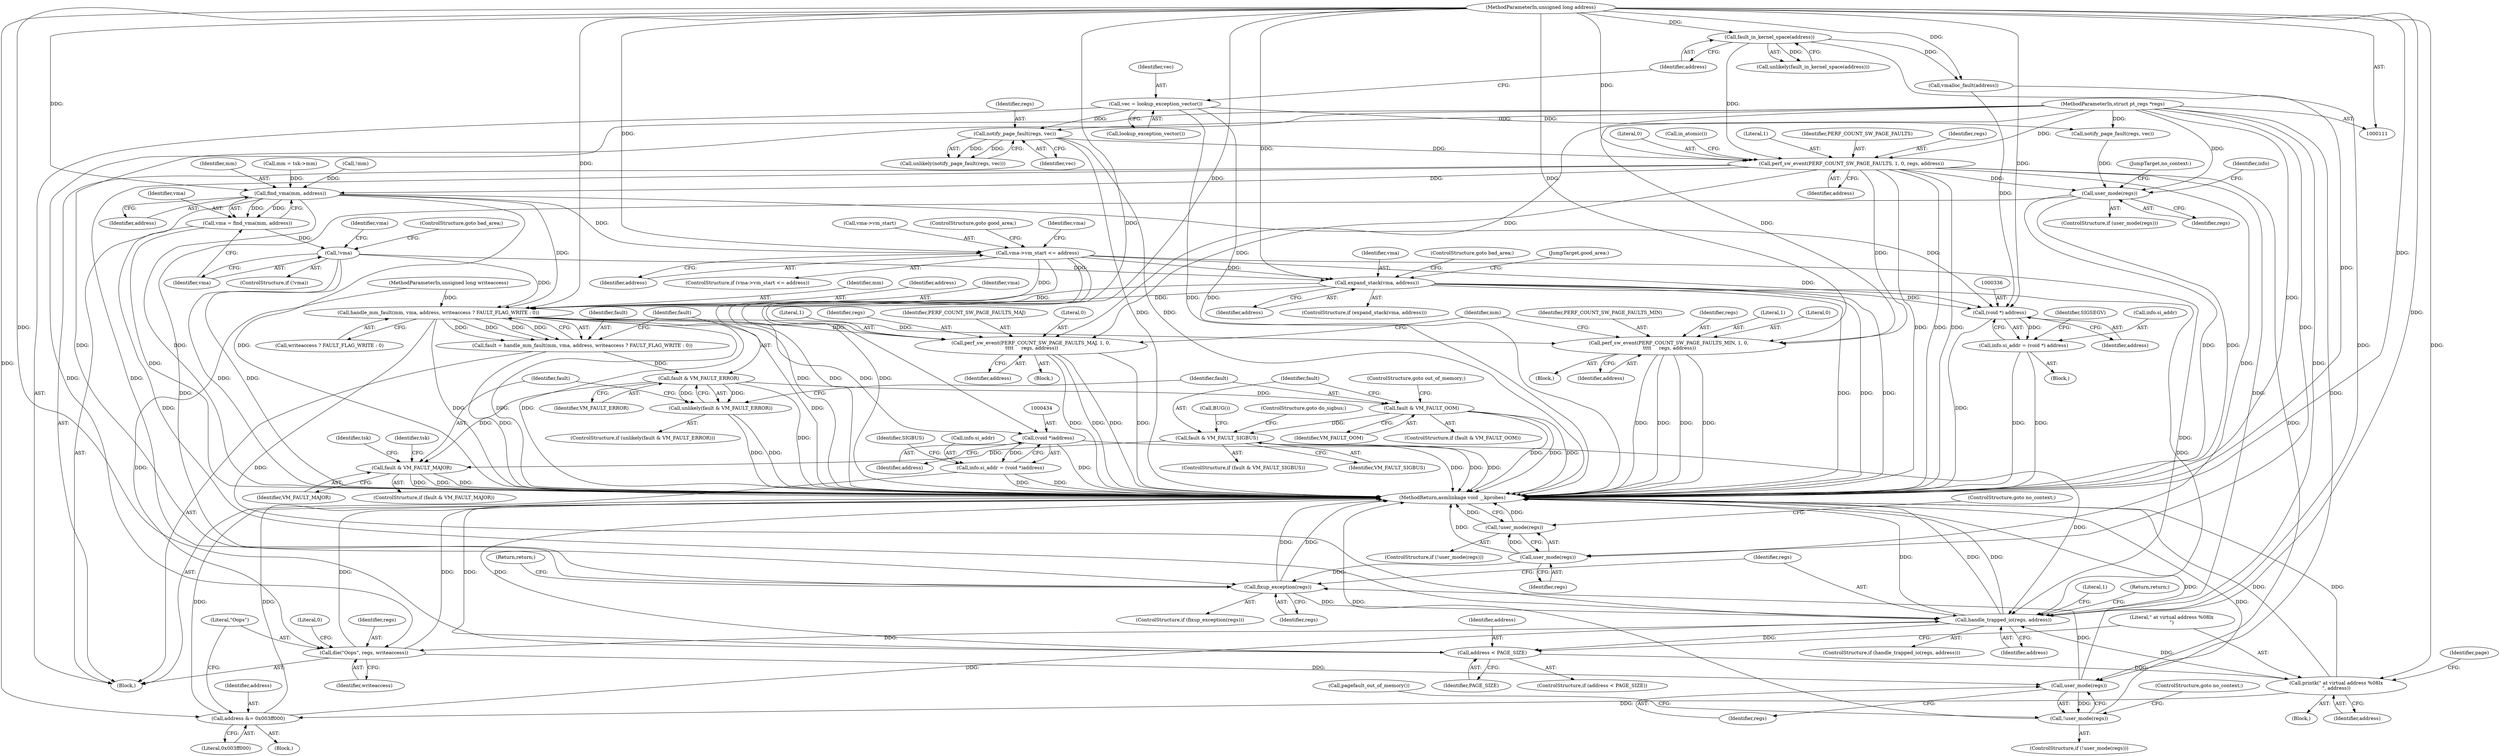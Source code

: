 digraph "1_linux_a8b0ca17b80e92faab46ee7179ba9e99ccb61233_29@del" {
"1000169" [label="(Call,perf_sw_event(PERF_COUNT_SW_PAGE_FAULTS, 1, 0, regs, address))"];
"1000156" [label="(Call,notify_page_fault(regs, vec))"];
"1000112" [label="(MethodParameterIn,struct pt_regs *regs)"];
"1000134" [label="(Call,vec = lookup_exception_vector())"];
"1000139" [label="(Call,fault_in_kernel_space(address))"];
"1000114" [label="(MethodParameterIn,unsigned long address)"];
"1000188" [label="(Call,find_vma(mm, address))"];
"1000186" [label="(Call,vma = find_vma(mm, address))"];
"1000192" [label="(Call,!vma)"];
"1000211" [label="(Call,expand_stack(vma, address))"];
"1000246" [label="(Call,handle_mm_fault(mm, vma, address, writeaccess ? FAULT_FLAG_WRITE : 0))"];
"1000244" [label="(Call,fault = handle_mm_fault(mm, vma, address, writeaccess ? FAULT_FLAG_WRITE : 0))"];
"1000256" [label="(Call,fault & VM_FAULT_ERROR)"];
"1000255" [label="(Call,unlikely(fault & VM_FAULT_ERROR))"];
"1000261" [label="(Call,fault & VM_FAULT_OOM)"];
"1000267" [label="(Call,fault & VM_FAULT_SIGBUS)"];
"1000273" [label="(Call,fault & VM_FAULT_MAJOR)"];
"1000281" [label="(Call,perf_sw_event(PERF_COUNT_SW_PAGE_FAULTS_MAJ, 1, 0,\n \t\t\t\t     regs, address))"];
"1000293" [label="(Call,perf_sw_event(PERF_COUNT_SW_PAGE_FAULTS_MIN, 1, 0,\n \t\t\t\t     regs, address))"];
"1000350" [label="(Call,handle_trapped_io(regs, address))"];
"1000361" [label="(Call,address < PAGE_SIZE)"];
"1000365" [label="(Call,printk(\" at virtual address %08lx\n\", address))"];
"1000384" [label="(Call,address &= 0x003ff000)"];
"1000387" [label="(Call,die(\"Oops\", regs, writeaccess))"];
"1000403" [label="(Call,user_mode(regs))"];
"1000346" [label="(Call,fixup_exception(regs))"];
"1000402" [label="(Call,!user_mode(regs))"];
"1000433" [label="(Call,(void *)address)"];
"1000429" [label="(Call,info.si_addr = (void *)address)"];
"1000335" [label="(Call,(void *) address)"];
"1000331" [label="(Call,info.si_addr = (void *) address)"];
"1000196" [label="(Call,vma->vm_start <= address)"];
"1000313" [label="(Call,user_mode(regs))"];
"1000443" [label="(Call,user_mode(regs))"];
"1000442" [label="(Call,!user_mode(regs))"];
"1000296" [label="(Literal,0)"];
"1000197" [label="(Call,vma->vm_start)"];
"1000288" [label="(Block,)"];
"1000365" [label="(Call,printk(\" at virtual address %08lx\n\", address))"];
"1000200" [label="(Identifier,address)"];
"1000275" [label="(Identifier,VM_FAULT_MAJOR)"];
"1000171" [label="(Literal,1)"];
"1000256" [label="(Call,fault & VM_FAULT_ERROR)"];
"1000247" [label="(Identifier,mm)"];
"1000135" [label="(Identifier,vec)"];
"1000313" [label="(Call,user_mode(regs))"];
"1000213" [label="(Identifier,address)"];
"1000443" [label="(Call,user_mode(regs))"];
"1000298" [label="(Identifier,address)"];
"1000437" [label="(Identifier,SIGBUS)"];
"1000139" [label="(Call,fault_in_kernel_space(address))"];
"1000281" [label="(Call,perf_sw_event(PERF_COUNT_SW_PAGE_FAULTS_MAJ, 1, 0,\n \t\t\t\t     regs, address))"];
"1000380" [label="(Block,)"];
"1000262" [label="(Identifier,fault)"];
"1000140" [label="(Identifier,address)"];
"1000245" [label="(Identifier,fault)"];
"1000348" [label="(Return,return;)"];
"1000266" [label="(ControlStructure,if (fault & VM_FAULT_SIGBUS))"];
"1000201" [label="(ControlStructure,goto good_area;)"];
"1000149" [label="(Call,notify_page_fault(regs, vec))"];
"1000291" [label="(Identifier,tsk)"];
"1000351" [label="(Identifier,regs)"];
"1000187" [label="(Identifier,vma)"];
"1000355" [label="(Literal,1)"];
"1000255" [label="(Call,unlikely(fault & VM_FAULT_ERROR))"];
"1000302" [label="(Identifier,mm)"];
"1000363" [label="(Identifier,PAGE_SIZE)"];
"1000405" [label="(ControlStructure,goto no_context;)"];
"1000387" [label="(Call,die(\"Oops\", regs, writeaccess))"];
"1000401" [label="(ControlStructure,if (!user_mode(regs)))"];
"1000293" [label="(Call,perf_sw_event(PERF_COUNT_SW_PAGE_FAULTS_MIN, 1, 0,\n \t\t\t\t     regs, address))"];
"1000272" [label="(ControlStructure,if (fault & VM_FAULT_MAJOR))"];
"1000315" [label="(Block,)"];
"1000112" [label="(MethodParameterIn,struct pt_regs *regs)"];
"1000210" [label="(ControlStructure,if (expand_stack(vma, address)))"];
"1000337" [label="(Identifier,address)"];
"1000349" [label="(ControlStructure,if (handle_trapped_io(regs, address)))"];
"1000134" [label="(Call,vec = lookup_exception_vector())"];
"1000294" [label="(Identifier,PERF_COUNT_SW_PAGE_FAULTS_MIN)"];
"1000331" [label="(Call,info.si_addr = (void *) address)"];
"1000403" [label="(Call,user_mode(regs))"];
"1000442" [label="(Call,!user_mode(regs))"];
"1000283" [label="(Literal,1)"];
"1000402" [label="(Call,!user_mode(regs))"];
"1000196" [label="(Call,vma->vm_start <= address)"];
"1000189" [label="(Identifier,mm)"];
"1000392" [label="(Literal,0)"];
"1000113" [label="(MethodParameterIn,unsigned long writeaccess)"];
"1000297" [label="(Identifier,regs)"];
"1000366" [label="(Literal,\" at virtual address %08lx\n\")"];
"1000318" [label="(Identifier,info)"];
"1000273" [label="(Call,fault & VM_FAULT_MAJOR)"];
"1000188" [label="(Call,find_vma(mm, address))"];
"1000286" [label="(Identifier,address)"];
"1000169" [label="(Call,perf_sw_event(PERF_COUNT_SW_PAGE_FAULTS, 1, 0, regs, address))"];
"1000339" [label="(Identifier,SIGSEGV)"];
"1000170" [label="(Identifier,PERF_COUNT_SW_PAGE_FAULTS)"];
"1000249" [label="(Identifier,address)"];
"1000335" [label="(Call,(void *) address)"];
"1000173" [label="(Identifier,regs)"];
"1000172" [label="(Literal,0)"];
"1000250" [label="(Call,writeaccess ? FAULT_FLAG_WRITE : 0)"];
"1000211" [label="(Call,expand_stack(vma, address))"];
"1000186" [label="(Call,vma = find_vma(mm, address))"];
"1000360" [label="(ControlStructure,if (address < PAGE_SIZE))"];
"1000115" [label="(Block,)"];
"1000261" [label="(Call,fault & VM_FAULT_OOM)"];
"1000138" [label="(Call,unlikely(fault_in_kernel_space(address)))"];
"1000295" [label="(Literal,1)"];
"1000361" [label="(Call,address < PAGE_SIZE)"];
"1000285" [label="(Identifier,regs)"];
"1000248" [label="(Identifier,vma)"];
"1000429" [label="(Call,info.si_addr = (void *)address)"];
"1000136" [label="(Call,lookup_exception_vector())"];
"1000362" [label="(Identifier,address)"];
"1000430" [label="(Call,info.si_addr)"];
"1000254" [label="(ControlStructure,if (unlikely(fault & VM_FAULT_ERROR)))"];
"1000144" [label="(Call,vmalloc_fault(address))"];
"1000257" [label="(Identifier,fault)"];
"1000282" [label="(Identifier,PERF_COUNT_SW_PAGE_FAULTS_MAJ)"];
"1000441" [label="(ControlStructure,if (!user_mode(regs)))"];
"1000386" [label="(Literal,0x003ff000)"];
"1000332" [label="(Call,info.si_addr)"];
"1000193" [label="(Identifier,vma)"];
"1000258" [label="(Identifier,VM_FAULT_ERROR)"];
"1000269" [label="(Identifier,VM_FAULT_SIGBUS)"];
"1000157" [label="(Identifier,regs)"];
"1000390" [label="(Identifier,writeaccess)"];
"1000433" [label="(Call,(void *)address)"];
"1000195" [label="(ControlStructure,if (vma->vm_start <= address))"];
"1000126" [label="(Call,mm = tsk->mm)"];
"1000346" [label="(Call,fixup_exception(regs))"];
"1000358" [label="(Block,)"];
"1000344" [label="(JumpTarget,no_context:)"];
"1000353" [label="(Return,return;)"];
"1000267" [label="(Call,fault & VM_FAULT_SIGBUS)"];
"1000347" [label="(Identifier,regs)"];
"1000212" [label="(Identifier,vma)"];
"1000435" [label="(Identifier,address)"];
"1000444" [label="(Identifier,regs)"];
"1000260" [label="(ControlStructure,if (fault & VM_FAULT_OOM))"];
"1000156" [label="(Call,notify_page_fault(regs, vec))"];
"1000384" [label="(Call,address &= 0x003ff000)"];
"1000198" [label="(Identifier,vma)"];
"1000314" [label="(Identifier,regs)"];
"1000276" [label="(Block,)"];
"1000369" [label="(Identifier,page)"];
"1000214" [label="(ControlStructure,goto bad_area;)"];
"1000244" [label="(Call,fault = handle_mm_fault(mm, vma, address, writeaccess ? FAULT_FLAG_WRITE : 0))"];
"1000312" [label="(ControlStructure,if (user_mode(regs)))"];
"1000350" [label="(Call,handle_trapped_io(regs, address))"];
"1000284" [label="(Literal,0)"];
"1000268" [label="(Identifier,fault)"];
"1000174" [label="(Identifier,address)"];
"1000264" [label="(ControlStructure,goto out_of_memory;)"];
"1000178" [label="(Call,!mm)"];
"1000190" [label="(Identifier,address)"];
"1000445" [label="(ControlStructure,goto no_context;)"];
"1000192" [label="(Call,!vma)"];
"1000270" [label="(ControlStructure,goto do_sigbus;)"];
"1000279" [label="(Identifier,tsk)"];
"1000388" [label="(Literal,\"Oops\")"];
"1000367" [label="(Identifier,address)"];
"1000389" [label="(Identifier,regs)"];
"1000246" [label="(Call,handle_mm_fault(mm, vma, address, writeaccess ? FAULT_FLAG_WRITE : 0))"];
"1000114" [label="(MethodParameterIn,unsigned long address)"];
"1000274" [label="(Identifier,fault)"];
"1000191" [label="(ControlStructure,if (!vma))"];
"1000352" [label="(Identifier,address)"];
"1000406" [label="(Call,pagefault_out_of_memory())"];
"1000177" [label="(Call,in_atomic())"];
"1000194" [label="(ControlStructure,goto bad_area;)"];
"1000215" [label="(JumpTarget,good_area:)"];
"1000158" [label="(Identifier,vec)"];
"1000385" [label="(Identifier,address)"];
"1000345" [label="(ControlStructure,if (fixup_exception(regs)))"];
"1000446" [label="(MethodReturn,asmlinkage void __kprobes)"];
"1000263" [label="(Identifier,VM_FAULT_OOM)"];
"1000404" [label="(Identifier,regs)"];
"1000206" [label="(Identifier,vma)"];
"1000271" [label="(Call,BUG())"];
"1000155" [label="(Call,unlikely(notify_page_fault(regs, vec)))"];
"1000169" -> "1000115"  [label="AST: "];
"1000169" -> "1000174"  [label="CFG: "];
"1000170" -> "1000169"  [label="AST: "];
"1000171" -> "1000169"  [label="AST: "];
"1000172" -> "1000169"  [label="AST: "];
"1000173" -> "1000169"  [label="AST: "];
"1000174" -> "1000169"  [label="AST: "];
"1000177" -> "1000169"  [label="CFG: "];
"1000169" -> "1000446"  [label="DDG: "];
"1000169" -> "1000446"  [label="DDG: "];
"1000169" -> "1000446"  [label="DDG: "];
"1000156" -> "1000169"  [label="DDG: "];
"1000112" -> "1000169"  [label="DDG: "];
"1000139" -> "1000169"  [label="DDG: "];
"1000114" -> "1000169"  [label="DDG: "];
"1000169" -> "1000188"  [label="DDG: "];
"1000169" -> "1000281"  [label="DDG: "];
"1000169" -> "1000293"  [label="DDG: "];
"1000169" -> "1000313"  [label="DDG: "];
"1000169" -> "1000346"  [label="DDG: "];
"1000169" -> "1000350"  [label="DDG: "];
"1000169" -> "1000403"  [label="DDG: "];
"1000169" -> "1000443"  [label="DDG: "];
"1000156" -> "1000155"  [label="AST: "];
"1000156" -> "1000158"  [label="CFG: "];
"1000157" -> "1000156"  [label="AST: "];
"1000158" -> "1000156"  [label="AST: "];
"1000155" -> "1000156"  [label="CFG: "];
"1000156" -> "1000446"  [label="DDG: "];
"1000156" -> "1000446"  [label="DDG: "];
"1000156" -> "1000155"  [label="DDG: "];
"1000156" -> "1000155"  [label="DDG: "];
"1000112" -> "1000156"  [label="DDG: "];
"1000134" -> "1000156"  [label="DDG: "];
"1000112" -> "1000111"  [label="AST: "];
"1000112" -> "1000446"  [label="DDG: "];
"1000112" -> "1000149"  [label="DDG: "];
"1000112" -> "1000281"  [label="DDG: "];
"1000112" -> "1000293"  [label="DDG: "];
"1000112" -> "1000313"  [label="DDG: "];
"1000112" -> "1000346"  [label="DDG: "];
"1000112" -> "1000350"  [label="DDG: "];
"1000112" -> "1000387"  [label="DDG: "];
"1000112" -> "1000403"  [label="DDG: "];
"1000112" -> "1000443"  [label="DDG: "];
"1000134" -> "1000115"  [label="AST: "];
"1000134" -> "1000136"  [label="CFG: "];
"1000135" -> "1000134"  [label="AST: "];
"1000136" -> "1000134"  [label="AST: "];
"1000140" -> "1000134"  [label="CFG: "];
"1000134" -> "1000446"  [label="DDG: "];
"1000134" -> "1000446"  [label="DDG: "];
"1000134" -> "1000149"  [label="DDG: "];
"1000139" -> "1000138"  [label="AST: "];
"1000139" -> "1000140"  [label="CFG: "];
"1000140" -> "1000139"  [label="AST: "];
"1000138" -> "1000139"  [label="CFG: "];
"1000139" -> "1000446"  [label="DDG: "];
"1000139" -> "1000138"  [label="DDG: "];
"1000114" -> "1000139"  [label="DDG: "];
"1000139" -> "1000144"  [label="DDG: "];
"1000114" -> "1000111"  [label="AST: "];
"1000114" -> "1000446"  [label="DDG: "];
"1000114" -> "1000144"  [label="DDG: "];
"1000114" -> "1000188"  [label="DDG: "];
"1000114" -> "1000196"  [label="DDG: "];
"1000114" -> "1000211"  [label="DDG: "];
"1000114" -> "1000246"  [label="DDG: "];
"1000114" -> "1000281"  [label="DDG: "];
"1000114" -> "1000293"  [label="DDG: "];
"1000114" -> "1000335"  [label="DDG: "];
"1000114" -> "1000350"  [label="DDG: "];
"1000114" -> "1000361"  [label="DDG: "];
"1000114" -> "1000365"  [label="DDG: "];
"1000114" -> "1000384"  [label="DDG: "];
"1000114" -> "1000433"  [label="DDG: "];
"1000188" -> "1000186"  [label="AST: "];
"1000188" -> "1000190"  [label="CFG: "];
"1000189" -> "1000188"  [label="AST: "];
"1000190" -> "1000188"  [label="AST: "];
"1000186" -> "1000188"  [label="CFG: "];
"1000188" -> "1000446"  [label="DDG: "];
"1000188" -> "1000446"  [label="DDG: "];
"1000188" -> "1000186"  [label="DDG: "];
"1000188" -> "1000186"  [label="DDG: "];
"1000178" -> "1000188"  [label="DDG: "];
"1000126" -> "1000188"  [label="DDG: "];
"1000188" -> "1000196"  [label="DDG: "];
"1000188" -> "1000246"  [label="DDG: "];
"1000188" -> "1000335"  [label="DDG: "];
"1000188" -> "1000350"  [label="DDG: "];
"1000186" -> "1000115"  [label="AST: "];
"1000187" -> "1000186"  [label="AST: "];
"1000193" -> "1000186"  [label="CFG: "];
"1000186" -> "1000446"  [label="DDG: "];
"1000186" -> "1000192"  [label="DDG: "];
"1000192" -> "1000191"  [label="AST: "];
"1000192" -> "1000193"  [label="CFG: "];
"1000193" -> "1000192"  [label="AST: "];
"1000194" -> "1000192"  [label="CFG: "];
"1000198" -> "1000192"  [label="CFG: "];
"1000192" -> "1000446"  [label="DDG: "];
"1000192" -> "1000446"  [label="DDG: "];
"1000192" -> "1000211"  [label="DDG: "];
"1000192" -> "1000246"  [label="DDG: "];
"1000211" -> "1000210"  [label="AST: "];
"1000211" -> "1000213"  [label="CFG: "];
"1000212" -> "1000211"  [label="AST: "];
"1000213" -> "1000211"  [label="AST: "];
"1000214" -> "1000211"  [label="CFG: "];
"1000215" -> "1000211"  [label="CFG: "];
"1000211" -> "1000446"  [label="DDG: "];
"1000211" -> "1000446"  [label="DDG: "];
"1000211" -> "1000446"  [label="DDG: "];
"1000196" -> "1000211"  [label="DDG: "];
"1000211" -> "1000246"  [label="DDG: "];
"1000211" -> "1000246"  [label="DDG: "];
"1000211" -> "1000335"  [label="DDG: "];
"1000211" -> "1000350"  [label="DDG: "];
"1000246" -> "1000244"  [label="AST: "];
"1000246" -> "1000250"  [label="CFG: "];
"1000247" -> "1000246"  [label="AST: "];
"1000248" -> "1000246"  [label="AST: "];
"1000249" -> "1000246"  [label="AST: "];
"1000250" -> "1000246"  [label="AST: "];
"1000244" -> "1000246"  [label="CFG: "];
"1000246" -> "1000446"  [label="DDG: "];
"1000246" -> "1000446"  [label="DDG: "];
"1000246" -> "1000446"  [label="DDG: "];
"1000246" -> "1000446"  [label="DDG: "];
"1000246" -> "1000244"  [label="DDG: "];
"1000246" -> "1000244"  [label="DDG: "];
"1000246" -> "1000244"  [label="DDG: "];
"1000246" -> "1000244"  [label="DDG: "];
"1000196" -> "1000246"  [label="DDG: "];
"1000113" -> "1000246"  [label="DDG: "];
"1000246" -> "1000281"  [label="DDG: "];
"1000246" -> "1000293"  [label="DDG: "];
"1000246" -> "1000350"  [label="DDG: "];
"1000246" -> "1000433"  [label="DDG: "];
"1000244" -> "1000115"  [label="AST: "];
"1000245" -> "1000244"  [label="AST: "];
"1000257" -> "1000244"  [label="CFG: "];
"1000244" -> "1000446"  [label="DDG: "];
"1000244" -> "1000256"  [label="DDG: "];
"1000256" -> "1000255"  [label="AST: "];
"1000256" -> "1000258"  [label="CFG: "];
"1000257" -> "1000256"  [label="AST: "];
"1000258" -> "1000256"  [label="AST: "];
"1000255" -> "1000256"  [label="CFG: "];
"1000256" -> "1000446"  [label="DDG: "];
"1000256" -> "1000255"  [label="DDG: "];
"1000256" -> "1000255"  [label="DDG: "];
"1000256" -> "1000261"  [label="DDG: "];
"1000256" -> "1000273"  [label="DDG: "];
"1000255" -> "1000254"  [label="AST: "];
"1000262" -> "1000255"  [label="CFG: "];
"1000274" -> "1000255"  [label="CFG: "];
"1000255" -> "1000446"  [label="DDG: "];
"1000255" -> "1000446"  [label="DDG: "];
"1000261" -> "1000260"  [label="AST: "];
"1000261" -> "1000263"  [label="CFG: "];
"1000262" -> "1000261"  [label="AST: "];
"1000263" -> "1000261"  [label="AST: "];
"1000264" -> "1000261"  [label="CFG: "];
"1000268" -> "1000261"  [label="CFG: "];
"1000261" -> "1000446"  [label="DDG: "];
"1000261" -> "1000446"  [label="DDG: "];
"1000261" -> "1000446"  [label="DDG: "];
"1000261" -> "1000267"  [label="DDG: "];
"1000267" -> "1000266"  [label="AST: "];
"1000267" -> "1000269"  [label="CFG: "];
"1000268" -> "1000267"  [label="AST: "];
"1000269" -> "1000267"  [label="AST: "];
"1000270" -> "1000267"  [label="CFG: "];
"1000271" -> "1000267"  [label="CFG: "];
"1000267" -> "1000446"  [label="DDG: "];
"1000267" -> "1000446"  [label="DDG: "];
"1000267" -> "1000446"  [label="DDG: "];
"1000267" -> "1000273"  [label="DDG: "];
"1000273" -> "1000272"  [label="AST: "];
"1000273" -> "1000275"  [label="CFG: "];
"1000274" -> "1000273"  [label="AST: "];
"1000275" -> "1000273"  [label="AST: "];
"1000279" -> "1000273"  [label="CFG: "];
"1000291" -> "1000273"  [label="CFG: "];
"1000273" -> "1000446"  [label="DDG: "];
"1000273" -> "1000446"  [label="DDG: "];
"1000273" -> "1000446"  [label="DDG: "];
"1000281" -> "1000276"  [label="AST: "];
"1000281" -> "1000286"  [label="CFG: "];
"1000282" -> "1000281"  [label="AST: "];
"1000283" -> "1000281"  [label="AST: "];
"1000284" -> "1000281"  [label="AST: "];
"1000285" -> "1000281"  [label="AST: "];
"1000286" -> "1000281"  [label="AST: "];
"1000302" -> "1000281"  [label="CFG: "];
"1000281" -> "1000446"  [label="DDG: "];
"1000281" -> "1000446"  [label="DDG: "];
"1000281" -> "1000446"  [label="DDG: "];
"1000281" -> "1000446"  [label="DDG: "];
"1000293" -> "1000288"  [label="AST: "];
"1000293" -> "1000298"  [label="CFG: "];
"1000294" -> "1000293"  [label="AST: "];
"1000295" -> "1000293"  [label="AST: "];
"1000296" -> "1000293"  [label="AST: "];
"1000297" -> "1000293"  [label="AST: "];
"1000298" -> "1000293"  [label="AST: "];
"1000302" -> "1000293"  [label="CFG: "];
"1000293" -> "1000446"  [label="DDG: "];
"1000293" -> "1000446"  [label="DDG: "];
"1000293" -> "1000446"  [label="DDG: "];
"1000293" -> "1000446"  [label="DDG: "];
"1000350" -> "1000349"  [label="AST: "];
"1000350" -> "1000352"  [label="CFG: "];
"1000351" -> "1000350"  [label="AST: "];
"1000352" -> "1000350"  [label="AST: "];
"1000353" -> "1000350"  [label="CFG: "];
"1000355" -> "1000350"  [label="CFG: "];
"1000350" -> "1000446"  [label="DDG: "];
"1000350" -> "1000446"  [label="DDG: "];
"1000350" -> "1000446"  [label="DDG: "];
"1000346" -> "1000350"  [label="DDG: "];
"1000196" -> "1000350"  [label="DDG: "];
"1000365" -> "1000350"  [label="DDG: "];
"1000433" -> "1000350"  [label="DDG: "];
"1000144" -> "1000350"  [label="DDG: "];
"1000384" -> "1000350"  [label="DDG: "];
"1000350" -> "1000361"  [label="DDG: "];
"1000350" -> "1000387"  [label="DDG: "];
"1000361" -> "1000360"  [label="AST: "];
"1000361" -> "1000363"  [label="CFG: "];
"1000362" -> "1000361"  [label="AST: "];
"1000363" -> "1000361"  [label="AST: "];
"1000366" -> "1000361"  [label="CFG: "];
"1000361" -> "1000446"  [label="DDG: "];
"1000361" -> "1000446"  [label="DDG: "];
"1000361" -> "1000365"  [label="DDG: "];
"1000365" -> "1000358"  [label="AST: "];
"1000365" -> "1000367"  [label="CFG: "];
"1000366" -> "1000365"  [label="AST: "];
"1000367" -> "1000365"  [label="AST: "];
"1000369" -> "1000365"  [label="CFG: "];
"1000365" -> "1000446"  [label="DDG: "];
"1000365" -> "1000446"  [label="DDG: "];
"1000365" -> "1000384"  [label="DDG: "];
"1000384" -> "1000380"  [label="AST: "];
"1000384" -> "1000386"  [label="CFG: "];
"1000385" -> "1000384"  [label="AST: "];
"1000386" -> "1000384"  [label="AST: "];
"1000388" -> "1000384"  [label="CFG: "];
"1000384" -> "1000446"  [label="DDG: "];
"1000384" -> "1000446"  [label="DDG: "];
"1000387" -> "1000115"  [label="AST: "];
"1000387" -> "1000390"  [label="CFG: "];
"1000388" -> "1000387"  [label="AST: "];
"1000389" -> "1000387"  [label="AST: "];
"1000390" -> "1000387"  [label="AST: "];
"1000392" -> "1000387"  [label="CFG: "];
"1000387" -> "1000446"  [label="DDG: "];
"1000387" -> "1000446"  [label="DDG: "];
"1000113" -> "1000387"  [label="DDG: "];
"1000387" -> "1000403"  [label="DDG: "];
"1000403" -> "1000402"  [label="AST: "];
"1000403" -> "1000404"  [label="CFG: "];
"1000404" -> "1000403"  [label="AST: "];
"1000402" -> "1000403"  [label="CFG: "];
"1000403" -> "1000446"  [label="DDG: "];
"1000403" -> "1000346"  [label="DDG: "];
"1000403" -> "1000402"  [label="DDG: "];
"1000346" -> "1000345"  [label="AST: "];
"1000346" -> "1000347"  [label="CFG: "];
"1000347" -> "1000346"  [label="AST: "];
"1000348" -> "1000346"  [label="CFG: "];
"1000351" -> "1000346"  [label="CFG: "];
"1000346" -> "1000446"  [label="DDG: "];
"1000346" -> "1000446"  [label="DDG: "];
"1000313" -> "1000346"  [label="DDG: "];
"1000443" -> "1000346"  [label="DDG: "];
"1000402" -> "1000401"  [label="AST: "];
"1000405" -> "1000402"  [label="CFG: "];
"1000406" -> "1000402"  [label="CFG: "];
"1000402" -> "1000446"  [label="DDG: "];
"1000402" -> "1000446"  [label="DDG: "];
"1000433" -> "1000429"  [label="AST: "];
"1000433" -> "1000435"  [label="CFG: "];
"1000434" -> "1000433"  [label="AST: "];
"1000435" -> "1000433"  [label="AST: "];
"1000429" -> "1000433"  [label="CFG: "];
"1000433" -> "1000446"  [label="DDG: "];
"1000433" -> "1000429"  [label="DDG: "];
"1000429" -> "1000115"  [label="AST: "];
"1000430" -> "1000429"  [label="AST: "];
"1000437" -> "1000429"  [label="CFG: "];
"1000429" -> "1000446"  [label="DDG: "];
"1000429" -> "1000446"  [label="DDG: "];
"1000335" -> "1000331"  [label="AST: "];
"1000335" -> "1000337"  [label="CFG: "];
"1000336" -> "1000335"  [label="AST: "];
"1000337" -> "1000335"  [label="AST: "];
"1000331" -> "1000335"  [label="CFG: "];
"1000335" -> "1000446"  [label="DDG: "];
"1000335" -> "1000331"  [label="DDG: "];
"1000196" -> "1000335"  [label="DDG: "];
"1000144" -> "1000335"  [label="DDG: "];
"1000331" -> "1000315"  [label="AST: "];
"1000332" -> "1000331"  [label="AST: "];
"1000339" -> "1000331"  [label="CFG: "];
"1000331" -> "1000446"  [label="DDG: "];
"1000331" -> "1000446"  [label="DDG: "];
"1000196" -> "1000195"  [label="AST: "];
"1000196" -> "1000200"  [label="CFG: "];
"1000197" -> "1000196"  [label="AST: "];
"1000200" -> "1000196"  [label="AST: "];
"1000201" -> "1000196"  [label="CFG: "];
"1000206" -> "1000196"  [label="CFG: "];
"1000196" -> "1000446"  [label="DDG: "];
"1000196" -> "1000446"  [label="DDG: "];
"1000196" -> "1000446"  [label="DDG: "];
"1000313" -> "1000312"  [label="AST: "];
"1000313" -> "1000314"  [label="CFG: "];
"1000314" -> "1000313"  [label="AST: "];
"1000318" -> "1000313"  [label="CFG: "];
"1000344" -> "1000313"  [label="CFG: "];
"1000313" -> "1000446"  [label="DDG: "];
"1000313" -> "1000446"  [label="DDG: "];
"1000149" -> "1000313"  [label="DDG: "];
"1000443" -> "1000442"  [label="AST: "];
"1000443" -> "1000444"  [label="CFG: "];
"1000444" -> "1000443"  [label="AST: "];
"1000442" -> "1000443"  [label="CFG: "];
"1000443" -> "1000446"  [label="DDG: "];
"1000443" -> "1000442"  [label="DDG: "];
"1000442" -> "1000441"  [label="AST: "];
"1000445" -> "1000442"  [label="CFG: "];
"1000446" -> "1000442"  [label="CFG: "];
"1000442" -> "1000446"  [label="DDG: "];
"1000442" -> "1000446"  [label="DDG: "];
}
